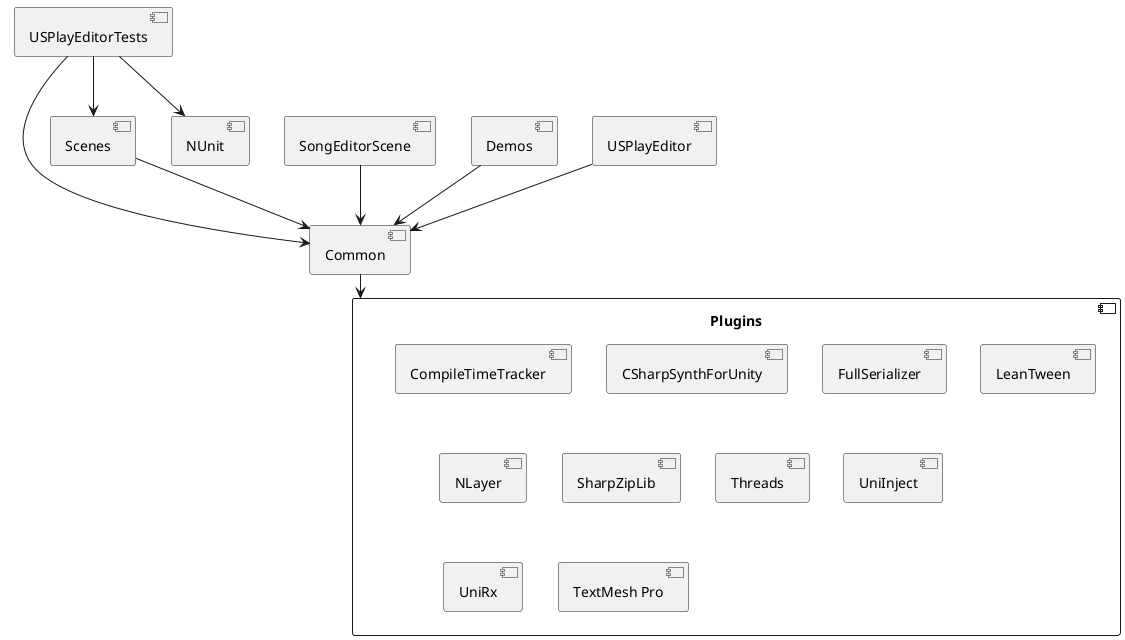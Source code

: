 @startuml "assembly-dependencies"

' ---------------------------
' Assets/Plugins
component [Plugins] {
    [CompileTimeTracker]
    [CSharpSynthForUnity]
    [FullSerializer]
    [LeanTween]
    [NLayer]
    [SharpZipLib]
    [Threads]
    [UniInject]
    [UniRx]
    [TextMesh Pro]
}

' ---------------------------
' Assets/Common
[Common]

' ---------------------------
' Assets/Scenes
[Scenes]
[SongEditorScene]
[Demos]

' ---------------------------
' Assets/Editor
[USPlayEditor]
[USPlayEditorTests]

' ---------------------------
' Unity environment
[NUnit]

' ---------------------------
' Dependencies

Common --> Plugins

Scenes --> Common
SongEditorScene --> Common
Demos --> Common

USPlayEditor --> Common

USPlayEditorTests --> Common
USPlayEditorTests --> Scenes
USPlayEditorTests --> NUnit

@enduml